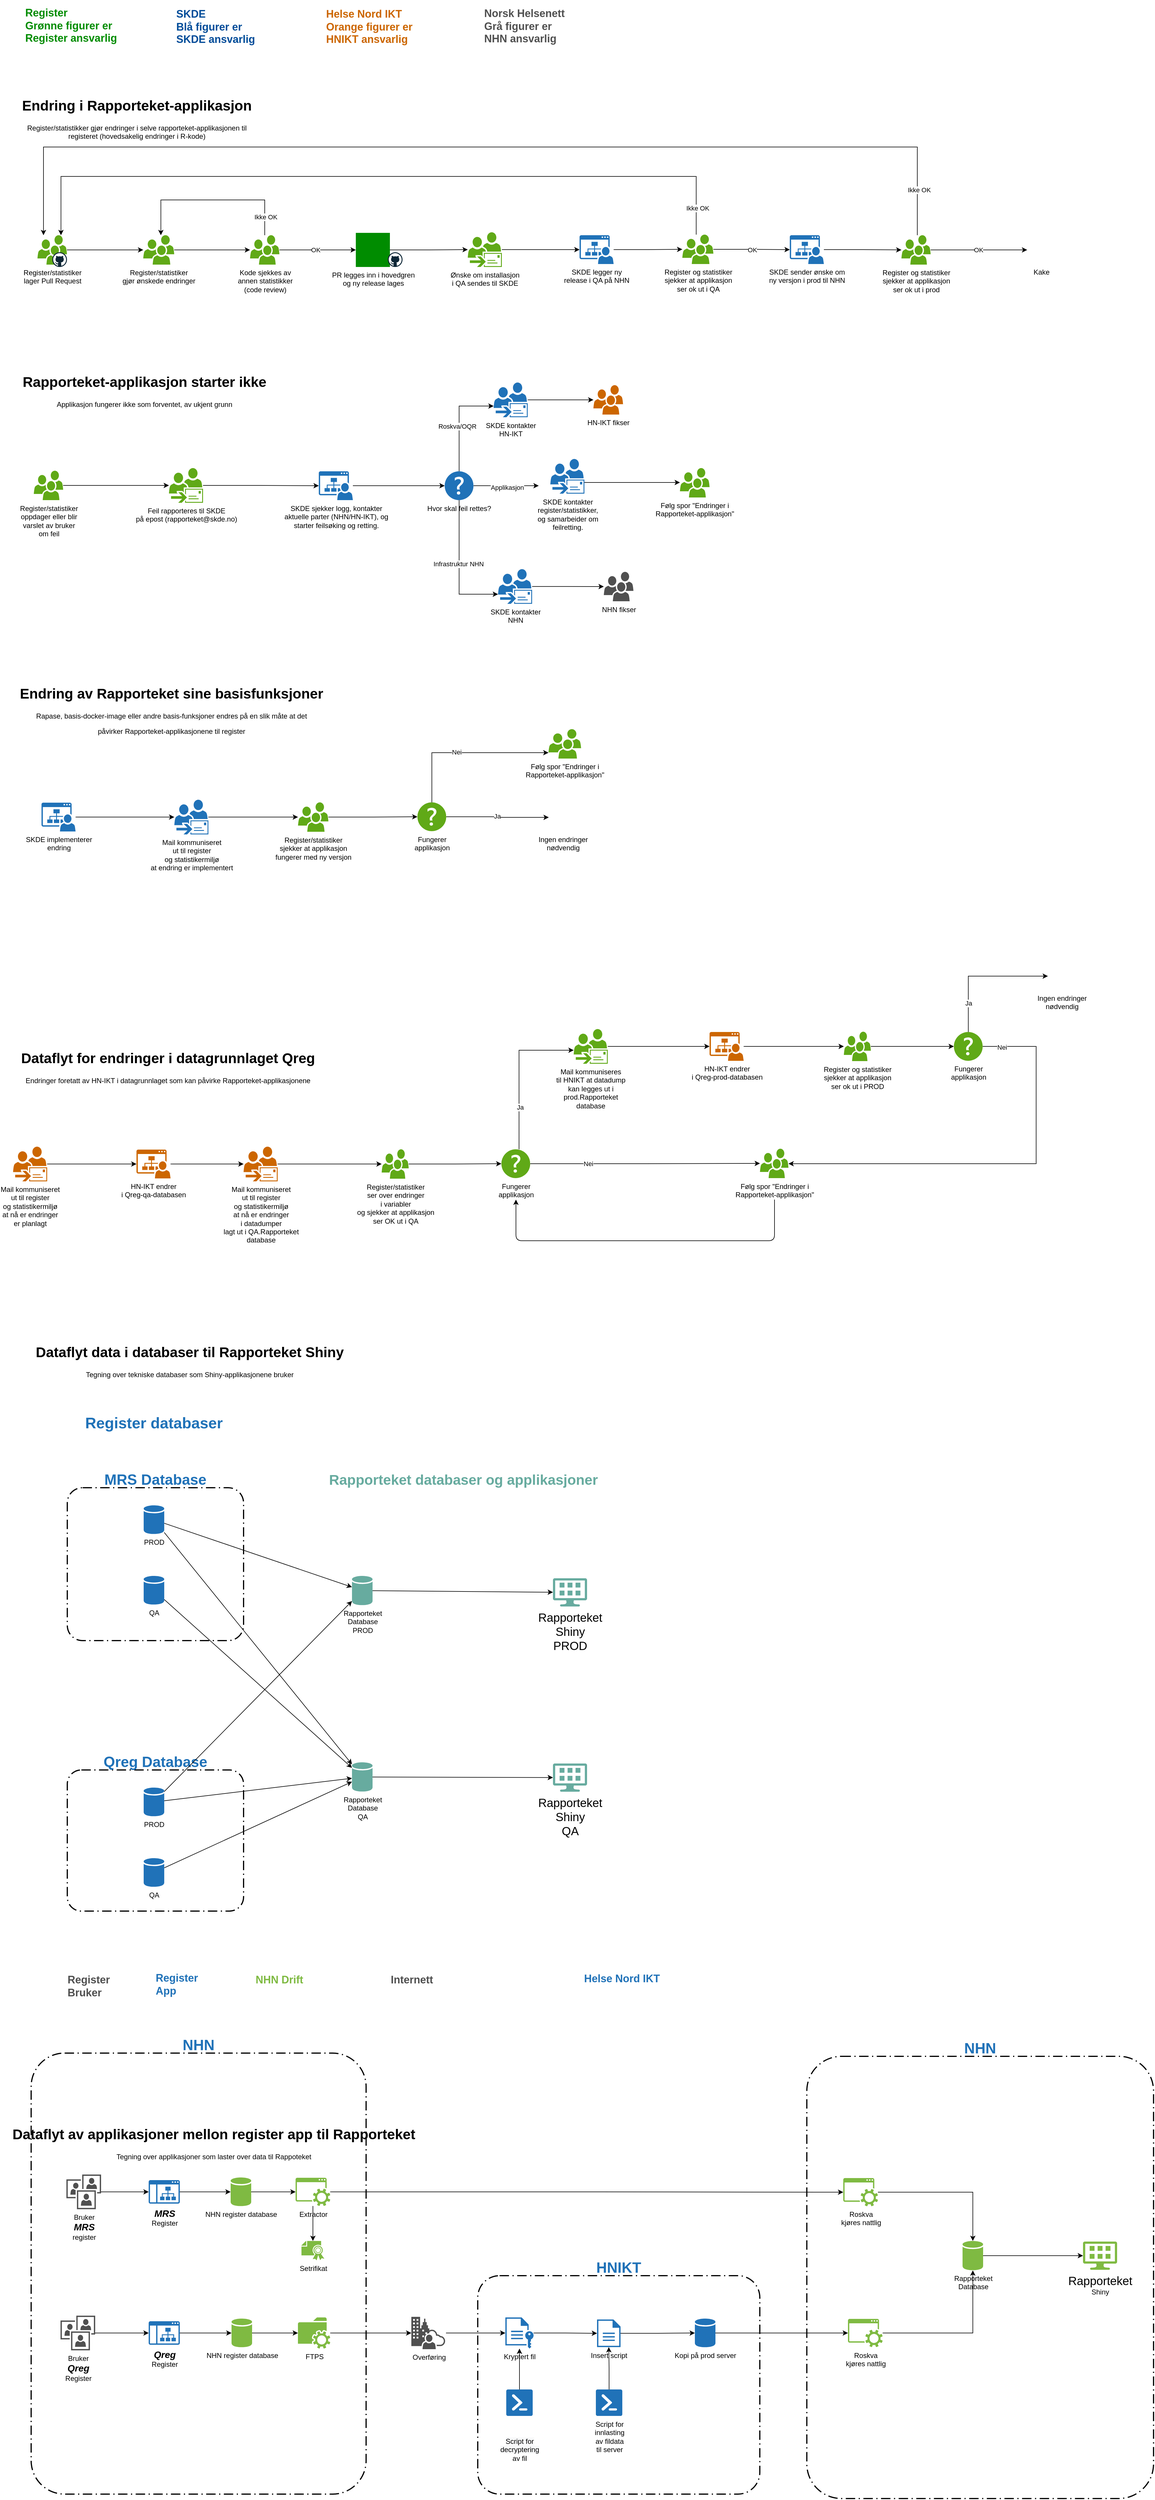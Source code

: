 <mxfile>
    <diagram id="NtRQC4Yf2EBrrEhXGuK9" name="AlleVar">
        <mxGraphModel dx="4172" dy="4120" grid="1" gridSize="10" guides="1" tooltips="1" connect="1" arrows="1" fold="1" page="1" pageScale="1" pageWidth="1169" pageHeight="827" math="0" shadow="0">
            <root>
                <mxCell id="0"/>
                <mxCell id="1" parent="0"/>
                <mxCell id="FdEGy9-HCE7xzLKLmm-V-1" value="NHN" style="rounded=1;arcSize=10;dashed=1;strokeColor=#000000;fillColor=none;gradientColor=none;dashPattern=8 3 1 3;strokeWidth=2;verticalAlign=bottom;labelPosition=center;verticalLabelPosition=top;align=center;fontStyle=1;fontSize=25;fontColor=#2072B8;" parent="1" vertex="1">
                    <mxGeometry x="1400" y="207" width="590" height="752" as="geometry"/>
                </mxCell>
                <mxCell id="3FZUS84Uxspk6rO_MviW-44" value="Register&lt;br&gt;Grønne figurer er Register ansvarlig" style="text;html=1;strokeColor=none;fillColor=none;align=left;verticalAlign=top;whiteSpace=wrap;rounded=0;fontStyle=1;fontColor=#008C00;fontSize=18;" parent="1" vertex="1">
                    <mxGeometry x="67.63" y="-3285" width="166.75" height="81.5" as="geometry"/>
                </mxCell>
                <mxCell id="3FZUS84Uxspk6rO_MviW-45" value="SKDE&lt;br&gt;Blå figurer er&lt;div&gt;SKDE ansvarlig&lt;/div&gt;" style="text;html=1;strokeColor=none;fillColor=none;align=left;verticalAlign=middle;whiteSpace=wrap;rounded=0;fontStyle=1;fontColor=#004C99;fontSize=18;" parent="1" vertex="1">
                    <mxGeometry x="325" y="-3284.25" width="170" height="80" as="geometry"/>
                </mxCell>
                <mxCell id="3FZUS84Uxspk6rO_MviW-83" value="&lt;font&gt;Norsk Helsenett&lt;/font&gt;&lt;div&gt;&lt;font&gt;Grå figurer er&lt;br&gt;NHN ansvarlig&lt;/font&gt;&lt;/div&gt;" style="text;html=1;strokeColor=none;fillColor=none;align=left;verticalAlign=top;whiteSpace=wrap;rounded=0;fontStyle=1;fontColor=#505050;fontSize=18;" parent="1" vertex="1">
                    <mxGeometry x="849.25" y="-3284.25" width="156" height="80" as="geometry"/>
                </mxCell>
                <mxCell id="3FZUS84Uxspk6rO_MviW-182" value="Qreg Database" style="rounded=1;arcSize=10;dashed=1;strokeColor=#000000;fillColor=none;gradientColor=none;dashPattern=8 3 1 3;strokeWidth=2;verticalAlign=bottom;labelPosition=center;verticalLabelPosition=top;align=center;fontStyle=1;fontSize=25;fontColor=#2072B8;" parent="1" vertex="1">
                    <mxGeometry x="141.5" y="-280" width="300" height="240" as="geometry"/>
                </mxCell>
                <mxCell id="3FZUS84Uxspk6rO_MviW-199" value="&lt;span style=&quot;font-size: 20px&quot;&gt;Rapporteket&lt;br&gt;Shiny&lt;br&gt;PROD&lt;br&gt;&lt;/span&gt;" style="pointerEvents=1;shadow=0;dashed=0;html=1;strokeColor=none;labelPosition=center;verticalLabelPosition=bottom;verticalAlign=top;outlineConnect=0;align=center;shape=mxgraph.office.devices.management_console;fillColor=#67AB9F;" parent="1" vertex="1">
                    <mxGeometry x="968" y="-606" width="58" height="48" as="geometry"/>
                </mxCell>
                <mxCell id="3FZUS84Uxspk6rO_MviW-225" style="edgeStyle=none;rounded=0;orthogonalLoop=1;jettySize=auto;html=1;" parent="1" source="3FZUS84Uxspk6rO_MviW-203" target="3FZUS84Uxspk6rO_MviW-199" edge="1">
                    <mxGeometry relative="1" as="geometry"/>
                </mxCell>
                <mxCell id="3FZUS84Uxspk6rO_MviW-203" value="Rapporteket&lt;br&gt;Database&lt;br&gt;PROD" style="shadow=0;dashed=0;html=1;strokeColor=none;labelPosition=center;verticalLabelPosition=bottom;verticalAlign=top;outlineConnect=0;align=center;shape=mxgraph.office.databases.database;fillColor=#67AB9F;" parent="1" vertex="1">
                    <mxGeometry x="626" y="-610" width="35" height="50" as="geometry"/>
                </mxCell>
                <mxCell id="3FZUS84Uxspk6rO_MviW-215" style="edgeStyle=none;rounded=0;orthogonalLoop=1;jettySize=auto;html=1;" parent="1" source="3FZUS84Uxspk6rO_MviW-204" target="3FZUS84Uxspk6rO_MviW-206" edge="1">
                    <mxGeometry relative="1" as="geometry"/>
                </mxCell>
                <mxCell id="3FZUS84Uxspk6rO_MviW-204" value="QA" style="shadow=0;dashed=0;html=1;strokeColor=none;labelPosition=center;verticalLabelPosition=bottom;verticalAlign=top;outlineConnect=0;align=center;shape=mxgraph.office.databases.database;fillColor=#2072B8;" parent="1" vertex="1">
                    <mxGeometry x="271.5" y="-130" width="35" height="49" as="geometry"/>
                </mxCell>
                <mxCell id="3FZUS84Uxspk6rO_MviW-212" style="rounded=0;orthogonalLoop=1;jettySize=auto;html=1;" parent="1" source="3FZUS84Uxspk6rO_MviW-205" target="3FZUS84Uxspk6rO_MviW-203" edge="1">
                    <mxGeometry relative="1" as="geometry"/>
                </mxCell>
                <mxCell id="3FZUS84Uxspk6rO_MviW-213" style="edgeStyle=none;rounded=0;orthogonalLoop=1;jettySize=auto;html=1;" parent="1" source="3FZUS84Uxspk6rO_MviW-205" target="3FZUS84Uxspk6rO_MviW-206" edge="1">
                    <mxGeometry relative="1" as="geometry"/>
                </mxCell>
                <mxCell id="3FZUS84Uxspk6rO_MviW-205" value="PROD" style="shadow=0;dashed=0;html=1;strokeColor=none;labelPosition=center;verticalLabelPosition=bottom;verticalAlign=top;outlineConnect=0;align=center;shape=mxgraph.office.databases.database;fillColor=#2072B8;" parent="1" vertex="1">
                    <mxGeometry x="271.5" y="-250" width="35" height="49" as="geometry"/>
                </mxCell>
                <mxCell id="3FZUS84Uxspk6rO_MviW-223" style="edgeStyle=none;rounded=0;orthogonalLoop=1;jettySize=auto;html=1;" parent="1" source="3FZUS84Uxspk6rO_MviW-206" target="3FZUS84Uxspk6rO_MviW-207" edge="1">
                    <mxGeometry relative="1" as="geometry"/>
                </mxCell>
                <mxCell id="3FZUS84Uxspk6rO_MviW-206" value="Rapporteket&lt;br&gt;Database&lt;br&gt;QA" style="shadow=0;dashed=0;html=1;strokeColor=none;labelPosition=center;verticalLabelPosition=bottom;verticalAlign=top;outlineConnect=0;align=center;shape=mxgraph.office.databases.database;fillColor=#67AB9F;" parent="1" vertex="1">
                    <mxGeometry x="626" y="-293" width="35" height="50" as="geometry"/>
                </mxCell>
                <mxCell id="3FZUS84Uxspk6rO_MviW-207" value="&lt;span style=&quot;font-size: 20px&quot;&gt;Rapporteket&lt;br&gt;Shiny&lt;br&gt;QA&lt;br&gt;&lt;/span&gt;" style="pointerEvents=1;shadow=0;dashed=0;html=1;strokeColor=none;labelPosition=center;verticalLabelPosition=bottom;verticalAlign=top;outlineConnect=0;align=center;shape=mxgraph.office.devices.management_console;fillColor=#67AB9F;" parent="1" vertex="1">
                    <mxGeometry x="968" y="-291" width="58" height="48" as="geometry"/>
                </mxCell>
                <mxCell id="3FZUS84Uxspk6rO_MviW-208" value="MRS Database" style="rounded=1;arcSize=10;dashed=1;strokeColor=#000000;fillColor=none;gradientColor=none;dashPattern=8 3 1 3;strokeWidth=2;verticalAlign=bottom;labelPosition=center;verticalLabelPosition=top;align=center;fontStyle=1;fontSize=25;fontColor=#2072B8;" parent="1" vertex="1">
                    <mxGeometry x="141.5" y="-760" width="300" height="260" as="geometry"/>
                </mxCell>
                <mxCell id="3FZUS84Uxspk6rO_MviW-221" style="edgeStyle=none;rounded=0;orthogonalLoop=1;jettySize=auto;html=1;" parent="1" source="3FZUS84Uxspk6rO_MviW-210" target="3FZUS84Uxspk6rO_MviW-206" edge="1">
                    <mxGeometry relative="1" as="geometry"/>
                </mxCell>
                <mxCell id="3FZUS84Uxspk6rO_MviW-210" value="QA" style="shadow=0;dashed=0;html=1;strokeColor=none;labelPosition=center;verticalLabelPosition=bottom;verticalAlign=top;outlineConnect=0;align=center;shape=mxgraph.office.databases.database;fillColor=#2072B8;" parent="1" vertex="1">
                    <mxGeometry x="271.5" y="-610" width="35" height="49" as="geometry"/>
                </mxCell>
                <mxCell id="3FZUS84Uxspk6rO_MviW-218" style="edgeStyle=none;rounded=0;orthogonalLoop=1;jettySize=auto;html=1;" parent="1" source="3FZUS84Uxspk6rO_MviW-211" target="3FZUS84Uxspk6rO_MviW-203" edge="1">
                    <mxGeometry relative="1" as="geometry"/>
                </mxCell>
                <mxCell id="3FZUS84Uxspk6rO_MviW-220" style="edgeStyle=none;rounded=0;orthogonalLoop=1;jettySize=auto;html=1;" parent="1" source="3FZUS84Uxspk6rO_MviW-211" target="3FZUS84Uxspk6rO_MviW-206" edge="1">
                    <mxGeometry relative="1" as="geometry"/>
                </mxCell>
                <mxCell id="3FZUS84Uxspk6rO_MviW-211" value="PROD" style="shadow=0;dashed=0;html=1;strokeColor=none;labelPosition=center;verticalLabelPosition=bottom;verticalAlign=top;outlineConnect=0;align=center;shape=mxgraph.office.databases.database;fillColor=#2072B8;" parent="1" vertex="1">
                    <mxGeometry x="271.5" y="-730" width="35" height="49" as="geometry"/>
                </mxCell>
                <mxCell id="3FZUS84Uxspk6rO_MviW-228" value="&lt;h1&gt;Dataflyt data i databaser til Rapporteket Shiny&lt;/h1&gt;&lt;div&gt;Tegning over tekniske databaser som Shiny-applikasjonene bruker&lt;/div&gt;" style="text;html=1;strokeColor=none;fillColor=none;spacing=5;spacingTop=-20;whiteSpace=wrap;overflow=hidden;rounded=0;align=center;" parent="1" vertex="1">
                    <mxGeometry x="80" y="-1010" width="540" height="100" as="geometry"/>
                </mxCell>
                <mxCell id="3FZUS84Uxspk6rO_MviW-229" value="NHN" style="rounded=1;arcSize=10;dashed=1;strokeColor=#000000;fillColor=none;gradientColor=none;dashPattern=8 3 1 3;strokeWidth=2;verticalAlign=bottom;labelPosition=center;verticalLabelPosition=top;align=center;fontStyle=1;fontSize=25;fontColor=#2072B8;" parent="1" vertex="1">
                    <mxGeometry x="80.0" y="201.5" width="570" height="750" as="geometry"/>
                </mxCell>
                <mxCell id="3FZUS84Uxspk6rO_MviW-230" value="HNIKT" style="rounded=1;arcSize=10;dashed=1;strokeColor=#000000;fillColor=none;gradientColor=none;dashPattern=8 3 1 3;strokeWidth=2;verticalAlign=bottom;labelPosition=center;verticalLabelPosition=top;align=center;fontStyle=1;fontSize=25;fontColor=#2072B8;" parent="1" vertex="1">
                    <mxGeometry x="840.0" y="580" width="480" height="371.5" as="geometry"/>
                </mxCell>
                <mxCell id="3FZUS84Uxspk6rO_MviW-231" value="&lt;h1&gt;Dataflyt av applikasjoner mellon register app til Rapporteket&lt;/h1&gt;&lt;div&gt;Tegning over applikasjoner som laster over data til Rappoteket&lt;/div&gt;" style="text;html=1;strokeColor=none;fillColor=none;spacing=5;spacingTop=-20;whiteSpace=wrap;overflow=hidden;rounded=0;align=center;" parent="1" vertex="1">
                    <mxGeometry x="35.88" y="320" width="710" height="130" as="geometry"/>
                </mxCell>
                <mxCell id="3FZUS84Uxspk6rO_MviW-232" value="&amp;nbsp;NHN Drift" style="text;html=1;strokeColor=none;fillColor=none;align=left;verticalAlign=top;whiteSpace=wrap;rounded=0;fontStyle=1;fontColor=#7FBA42;fontSize=18;" parent="1" vertex="1">
                    <mxGeometry x="454.5" y="60" width="94" height="30" as="geometry"/>
                </mxCell>
                <mxCell id="3FZUS84Uxspk6rO_MviW-233" value="Helse Nord IKT" style="text;html=1;strokeColor=none;fillColor=none;align=left;verticalAlign=middle;whiteSpace=wrap;rounded=0;fontStyle=1;fontColor=#2072B8;fontSize=18;" parent="1" vertex="1">
                    <mxGeometry x="1019.0" y="40" width="290" height="70" as="geometry"/>
                </mxCell>
                <mxCell id="3FZUS84Uxspk6rO_MviW-234" value="" style="edgeStyle=orthogonalEdgeStyle;rounded=0;orthogonalLoop=1;jettySize=auto;html=1;" parent="1" source="3FZUS84Uxspk6rO_MviW-235" target="3FZUS84Uxspk6rO_MviW-277" edge="1">
                    <mxGeometry relative="1" as="geometry"/>
                </mxCell>
                <mxCell id="3FZUS84Uxspk6rO_MviW-235" value="NHN register database" style="shadow=0;dashed=0;html=1;strokeColor=none;labelPosition=center;verticalLabelPosition=bottom;verticalAlign=top;outlineConnect=0;align=center;shape=mxgraph.office.databases.database;fillColor=#7FBA42;" parent="1" vertex="1">
                    <mxGeometry x="421.0" y="653" width="35" height="49" as="geometry"/>
                </mxCell>
                <mxCell id="3FZUS84Uxspk6rO_MviW-236" value="" style="edgeStyle=orthogonalEdgeStyle;rounded=0;orthogonalLoop=1;jettySize=auto;html=1;" parent="1" source="3FZUS84Uxspk6rO_MviW-237" target="3FZUS84Uxspk6rO_MviW-241" edge="1">
                    <mxGeometry relative="1" as="geometry"/>
                </mxCell>
                <mxCell id="3FZUS84Uxspk6rO_MviW-237" value="Kopi på prod server" style="shadow=0;dashed=0;html=1;strokeColor=none;labelPosition=center;verticalLabelPosition=bottom;verticalAlign=top;outlineConnect=0;align=center;shape=mxgraph.office.databases.database;fillColor=#2072B8;" parent="1" vertex="1">
                    <mxGeometry x="1209.5" y="653" width="35" height="49" as="geometry"/>
                </mxCell>
                <mxCell id="3FZUS84Uxspk6rO_MviW-238" value="" style="edgeStyle=orthogonalEdgeStyle;rounded=0;orthogonalLoop=1;jettySize=auto;html=1;" parent="1" source="3FZUS84Uxspk6rO_MviW-239" target="3FZUS84Uxspk6rO_MviW-245" edge="1">
                    <mxGeometry relative="1" as="geometry"/>
                </mxCell>
                <mxCell id="3FZUS84Uxspk6rO_MviW-239" value="Overføring" style="pointerEvents=1;shadow=0;dashed=0;html=1;strokeColor=none;fillColor=#505050;labelPosition=center;verticalLabelPosition=bottom;verticalAlign=top;outlineConnect=0;align=center;shape=mxgraph.office.security.split_domain_user;" parent="1" vertex="1">
                    <mxGeometry x="727.0" y="650" width="59" height="55" as="geometry"/>
                </mxCell>
                <mxCell id="3FZUS84Uxspk6rO_MviW-240" style="edgeStyle=orthogonalEdgeStyle;rounded=0;orthogonalLoop=1;jettySize=auto;html=1;" parent="1" source="3FZUS84Uxspk6rO_MviW-241" target="3FZUS84Uxspk6rO_MviW-267" edge="1">
                    <mxGeometry relative="1" as="geometry"/>
                </mxCell>
                <mxCell id="3FZUS84Uxspk6rO_MviW-241" value="Roskva &lt;br&gt;kjøres nattlig" style="pointerEvents=1;shadow=0;dashed=0;html=1;strokeColor=none;labelPosition=center;verticalLabelPosition=bottom;verticalAlign=top;outlineConnect=0;align=center;shape=mxgraph.office.concepts.service_application;fillColor=#7FBA42;" parent="1" vertex="1">
                    <mxGeometry x="1470" y="653.5" width="59" height="48" as="geometry"/>
                </mxCell>
                <mxCell id="3FZUS84Uxspk6rO_MviW-244" value="" style="edgeStyle=orthogonalEdgeStyle;rounded=0;orthogonalLoop=1;jettySize=auto;html=1;" parent="1" source="3FZUS84Uxspk6rO_MviW-245" target="3FZUS84Uxspk6rO_MviW-247" edge="1">
                    <mxGeometry relative="1" as="geometry"/>
                </mxCell>
                <mxCell id="3FZUS84Uxspk6rO_MviW-245" value="Kryptert fil&lt;br&gt;" style="pointerEvents=1;shadow=0;dashed=0;html=1;strokeColor=none;fillColor=#2072B8;labelPosition=center;verticalLabelPosition=bottom;verticalAlign=top;outlineConnect=0;align=center;shape=mxgraph.office.concepts.file_key;" parent="1" vertex="1">
                    <mxGeometry x="887.0" y="651" width="48" height="53" as="geometry"/>
                </mxCell>
                <mxCell id="3FZUS84Uxspk6rO_MviW-246" value="" style="edgeStyle=orthogonalEdgeStyle;rounded=0;orthogonalLoop=1;jettySize=auto;html=1;" parent="1" source="3FZUS84Uxspk6rO_MviW-247" target="3FZUS84Uxspk6rO_MviW-237" edge="1">
                    <mxGeometry relative="1" as="geometry"/>
                </mxCell>
                <mxCell id="3FZUS84Uxspk6rO_MviW-247" value="Insert script" style="pointerEvents=1;shadow=0;dashed=0;html=1;strokeColor=none;fillColor=#2072B8;labelPosition=center;verticalLabelPosition=bottom;verticalAlign=top;outlineConnect=0;align=center;shape=mxgraph.office.concepts.document;" parent="1" vertex="1">
                    <mxGeometry x="1043" y="654.5" width="40" height="47" as="geometry"/>
                </mxCell>
                <mxCell id="3FZUS84Uxspk6rO_MviW-248" value="" style="edgeStyle=orthogonalEdgeStyle;rounded=0;orthogonalLoop=1;jettySize=auto;html=1;" parent="1" source="3FZUS84Uxspk6rO_MviW-249" target="3FZUS84Uxspk6rO_MviW-247" edge="1">
                    <mxGeometry relative="1" as="geometry"/>
                </mxCell>
                <mxCell id="3FZUS84Uxspk6rO_MviW-249" value="Script for&lt;br&gt;innlasting&lt;br&gt;av fildata&lt;br&gt;til server" style="pointerEvents=1;shadow=0;dashed=0;html=1;strokeColor=none;fillColor=#2072B8;labelPosition=center;verticalLabelPosition=bottom;verticalAlign=top;outlineConnect=0;align=center;shape=mxgraph.office.concepts.powershell;" parent="1" vertex="1">
                    <mxGeometry x="1041" y="773.5" width="45" height="45" as="geometry"/>
                </mxCell>
                <mxCell id="3FZUS84Uxspk6rO_MviW-250" value="" style="edgeStyle=orthogonalEdgeStyle;rounded=0;orthogonalLoop=1;jettySize=auto;html=1;" parent="1" source="3FZUS84Uxspk6rO_MviW-251" target="3FZUS84Uxspk6rO_MviW-245" edge="1">
                    <mxGeometry relative="1" as="geometry"/>
                </mxCell>
                <mxCell id="3FZUS84Uxspk6rO_MviW-251" value="&lt;br&gt;&lt;br&gt;&lt;span style=&quot;color: rgb(0 , 0 , 0) ; font-family: &amp;#34;helvetica&amp;#34; ; font-size: 12px ; font-style: normal ; font-weight: 400 ; letter-spacing: normal ; text-align: center ; text-indent: 0px ; text-transform: none ; word-spacing: 0px ; background-color: rgb(248 , 249 , 250) ; display: inline ; float: none&quot;&gt;Script for&lt;br&gt;decryptering&lt;/span&gt;&lt;br&gt;av fil" style="pointerEvents=1;shadow=0;dashed=0;html=1;strokeColor=none;fillColor=#2072B8;labelPosition=center;verticalLabelPosition=bottom;verticalAlign=top;outlineConnect=0;align=center;shape=mxgraph.office.concepts.powershell;" parent="1" vertex="1">
                    <mxGeometry x="888.5" y="773.5" width="45" height="45" as="geometry"/>
                </mxCell>
                <mxCell id="3FZUS84Uxspk6rO_MviW-252" value="&lt;font color=&quot;#505050&quot;&gt;Internett&lt;/font&gt;" style="text;html=1;strokeColor=none;fillColor=none;align=left;verticalAlign=top;whiteSpace=wrap;rounded=0;fontStyle=1;fontColor=#008C00;fontSize=18;" parent="1" vertex="1">
                    <mxGeometry x="690.0" y="60" width="156" height="30" as="geometry"/>
                </mxCell>
                <mxCell id="3FZUS84Uxspk6rO_MviW-253" style="edgeStyle=orthogonalEdgeStyle;rounded=0;orthogonalLoop=1;jettySize=auto;html=1;" parent="1" source="FdEGy9-HCE7xzLKLmm-V-4" target="3FZUS84Uxspk6rO_MviW-267" edge="1">
                    <mxGeometry relative="1" as="geometry"/>
                </mxCell>
                <mxCell id="3FZUS84Uxspk6rO_MviW-255" value="&lt;span style=&quot;font-size: 20px&quot;&gt;Rapporteket&lt;br&gt;&lt;/span&gt;Shiny" style="pointerEvents=1;shadow=0;dashed=0;html=1;strokeColor=none;labelPosition=center;verticalLabelPosition=bottom;verticalAlign=top;outlineConnect=0;align=center;shape=mxgraph.office.devices.management_console;fillColor=#7FBA42;" parent="1" vertex="1">
                    <mxGeometry x="1870" y="522" width="58" height="48" as="geometry"/>
                </mxCell>
                <mxCell id="3FZUS84Uxspk6rO_MviW-256" value="" style="edgeStyle=orthogonalEdgeStyle;rounded=0;orthogonalLoop=1;jettySize=auto;html=1;" parent="1" source="3FZUS84Uxspk6rO_MviW-257" target="3FZUS84Uxspk6rO_MviW-263" edge="1">
                    <mxGeometry relative="1" as="geometry"/>
                </mxCell>
                <mxCell id="3FZUS84Uxspk6rO_MviW-257" value="NHN register database" style="shadow=0;dashed=0;html=1;strokeColor=none;labelPosition=center;verticalLabelPosition=bottom;verticalAlign=top;outlineConnect=0;align=center;shape=mxgraph.office.databases.database;fillColor=#7FBA42;" parent="1" vertex="1">
                    <mxGeometry x="419.5" y="413" width="35" height="49" as="geometry"/>
                </mxCell>
                <mxCell id="3FZUS84Uxspk6rO_MviW-260" value="Setrifikat" style="sketch=0;pointerEvents=1;shadow=0;dashed=0;html=1;strokeColor=none;fillColor=#7FBA42;labelPosition=center;verticalLabelPosition=bottom;verticalAlign=top;outlineConnect=0;align=center;shape=mxgraph.office.security.certificate;" parent="1" vertex="1">
                    <mxGeometry x="540.0" y="521" width="39" height="33" as="geometry"/>
                </mxCell>
                <mxCell id="3FZUS84Uxspk6rO_MviW-261" value="" style="edgeStyle=orthogonalEdgeStyle;rounded=0;orthogonalLoop=1;jettySize=auto;html=1;" parent="1" source="3FZUS84Uxspk6rO_MviW-263" target="FdEGy9-HCE7xzLKLmm-V-4" edge="1">
                    <mxGeometry relative="1" as="geometry">
                        <mxPoint x="727.0" y="437.5" as="targetPoint"/>
                    </mxGeometry>
                </mxCell>
                <mxCell id="3FZUS84Uxspk6rO_MviW-262" value="" style="edgeStyle=orthogonalEdgeStyle;rounded=0;orthogonalLoop=1;jettySize=auto;html=1;" parent="1" source="3FZUS84Uxspk6rO_MviW-263" target="3FZUS84Uxspk6rO_MviW-260" edge="1">
                    <mxGeometry relative="1" as="geometry"/>
                </mxCell>
                <mxCell id="3FZUS84Uxspk6rO_MviW-263" value="Extractor" style="pointerEvents=1;shadow=0;dashed=0;html=1;strokeColor=none;labelPosition=center;verticalLabelPosition=bottom;verticalAlign=top;outlineConnect=0;align=center;shape=mxgraph.office.concepts.service_application;fillColor=#7FBA42;" parent="1" vertex="1">
                    <mxGeometry x="530.0" y="413.5" width="59" height="48" as="geometry"/>
                </mxCell>
                <mxCell id="3FZUS84Uxspk6rO_MviW-266" value="" style="edgeStyle=orthogonalEdgeStyle;rounded=0;orthogonalLoop=1;jettySize=auto;html=1;" parent="1" source="3FZUS84Uxspk6rO_MviW-267" target="3FZUS84Uxspk6rO_MviW-255" edge="1">
                    <mxGeometry relative="1" as="geometry"/>
                </mxCell>
                <mxCell id="3FZUS84Uxspk6rO_MviW-267" value="Rapporteket&lt;br&gt;Database" style="shadow=0;dashed=0;html=1;strokeColor=none;labelPosition=center;verticalLabelPosition=bottom;verticalAlign=top;outlineConnect=0;align=center;shape=mxgraph.office.databases.database;fillColor=#7FBA42;" parent="1" vertex="1">
                    <mxGeometry x="1665" y="521" width="35" height="50" as="geometry"/>
                </mxCell>
                <mxCell id="3FZUS84Uxspk6rO_MviW-268" value="" style="edgeStyle=orthogonalEdgeStyle;rounded=0;orthogonalLoop=1;jettySize=auto;html=1;" parent="1" source="3FZUS84Uxspk6rO_MviW-269" target="3FZUS84Uxspk6rO_MviW-273" edge="1">
                    <mxGeometry relative="1" as="geometry"/>
                </mxCell>
                <mxCell id="3FZUS84Uxspk6rO_MviW-269" value="Bruker &lt;br&gt;&lt;b&gt;&lt;i&gt;&lt;font style=&quot;font-size: 16px&quot;&gt;MRS &lt;/font&gt;&lt;/i&gt;&lt;/b&gt;&lt;br&gt;register" style="sketch=0;pointerEvents=1;shadow=0;dashed=0;html=1;strokeColor=none;fillColor=#505050;labelPosition=center;verticalLabelPosition=bottom;verticalAlign=top;outlineConnect=0;align=center;shape=mxgraph.office.users.user_accounts;" parent="1" vertex="1">
                    <mxGeometry x="140.0" y="408" width="59" height="59" as="geometry"/>
                </mxCell>
                <mxCell id="3FZUS84Uxspk6rO_MviW-270" value="" style="edgeStyle=orthogonalEdgeStyle;rounded=0;orthogonalLoop=1;jettySize=auto;html=1;" parent="1" source="3FZUS84Uxspk6rO_MviW-271" target="3FZUS84Uxspk6rO_MviW-235" edge="1">
                    <mxGeometry relative="1" as="geometry"/>
                </mxCell>
                <mxCell id="3FZUS84Uxspk6rO_MviW-271" value="&lt;font style=&quot;font-size: 16px&quot;&gt;&lt;b&gt;&lt;i&gt;Qreg&lt;/i&gt;&lt;/b&gt;&lt;/font&gt;&lt;br&gt;Register" style="sketch=0;pointerEvents=1;shadow=0;dashed=0;html=1;strokeColor=none;labelPosition=center;verticalLabelPosition=bottom;verticalAlign=top;outlineConnect=0;align=center;shape=mxgraph.office.sites.subsite;fillColor=#2072B8;" parent="1" vertex="1">
                    <mxGeometry x="280.0" y="657.5" width="53" height="40" as="geometry"/>
                </mxCell>
                <mxCell id="3FZUS84Uxspk6rO_MviW-272" value="" style="edgeStyle=orthogonalEdgeStyle;rounded=0;orthogonalLoop=1;jettySize=auto;html=1;" parent="1" source="3FZUS84Uxspk6rO_MviW-273" target="3FZUS84Uxspk6rO_MviW-257" edge="1">
                    <mxGeometry relative="1" as="geometry"/>
                </mxCell>
                <mxCell id="3FZUS84Uxspk6rO_MviW-273" value="&lt;font style=&quot;font-size: 16px&quot;&gt;&lt;b&gt;&lt;i&gt;MRS&lt;/i&gt;&lt;/b&gt;&lt;/font&gt;&lt;br&gt;Register" style="sketch=0;pointerEvents=1;shadow=0;dashed=0;html=1;strokeColor=none;labelPosition=center;verticalLabelPosition=bottom;verticalAlign=top;outlineConnect=0;align=center;shape=mxgraph.office.sites.subsite;fillColor=#2072B8;" parent="1" vertex="1">
                    <mxGeometry x="280.0" y="417.5" width="53" height="40" as="geometry"/>
                </mxCell>
                <mxCell id="3FZUS84Uxspk6rO_MviW-274" value="" style="edgeStyle=orthogonalEdgeStyle;rounded=0;orthogonalLoop=1;jettySize=auto;html=1;" parent="1" source="3FZUS84Uxspk6rO_MviW-275" target="3FZUS84Uxspk6rO_MviW-271" edge="1">
                    <mxGeometry relative="1" as="geometry"/>
                </mxCell>
                <mxCell id="3FZUS84Uxspk6rO_MviW-275" value="Bruker&lt;br&gt;&lt;b&gt;&lt;i&gt;&lt;font style=&quot;font-size: 16px&quot;&gt;Qreg&lt;/font&gt;&lt;/i&gt;&lt;/b&gt;&lt;br&gt;Register" style="sketch=0;pointerEvents=1;shadow=0;dashed=0;html=1;strokeColor=none;fillColor=#505050;labelPosition=center;verticalLabelPosition=bottom;verticalAlign=top;outlineConnect=0;align=center;shape=mxgraph.office.users.user_accounts;" parent="1" vertex="1">
                    <mxGeometry x="130.0" y="648" width="59" height="59" as="geometry"/>
                </mxCell>
                <mxCell id="3FZUS84Uxspk6rO_MviW-276" style="edgeStyle=orthogonalEdgeStyle;rounded=0;orthogonalLoop=1;jettySize=auto;html=1;" parent="1" source="3FZUS84Uxspk6rO_MviW-277" target="3FZUS84Uxspk6rO_MviW-239" edge="1">
                    <mxGeometry relative="1" as="geometry"/>
                </mxCell>
                <mxCell id="3FZUS84Uxspk6rO_MviW-277" value="FTPS" style="sketch=0;pointerEvents=1;shadow=0;dashed=0;html=1;strokeColor=none;fillColor=#7FBA42;labelPosition=center;verticalLabelPosition=bottom;verticalAlign=top;outlineConnect=0;align=center;shape=mxgraph.office.services.network_file_share_service;" parent="1" vertex="1">
                    <mxGeometry x="534.0" y="651" width="55" height="53" as="geometry"/>
                </mxCell>
                <mxCell id="3FZUS84Uxspk6rO_MviW-279" value="Register databaser" style="text;html=1;strokeColor=none;fillColor=none;align=left;verticalAlign=middle;whiteSpace=wrap;rounded=0;fontStyle=1;fontColor=#2072B8;fontSize=26;" parent="1" vertex="1">
                    <mxGeometry x="170" y="-900" width="298.5" height="60" as="geometry"/>
                </mxCell>
                <mxCell id="3FZUS84Uxspk6rO_MviW-280" value="Rapporteket databaser og applikasjoner" style="text;html=1;strokeColor=none;fillColor=none;align=left;verticalAlign=top;whiteSpace=wrap;rounded=0;fontStyle=1;fontColor=#67AB9F;fontSize=24;" parent="1" vertex="1">
                    <mxGeometry x="585.25" y="-794" width="537.5" height="90" as="geometry"/>
                </mxCell>
                <mxCell id="3FZUS84Uxspk6rO_MviW-282" value="Register&lt;br&gt;App" style="text;html=1;strokeColor=none;fillColor=none;align=left;verticalAlign=middle;whiteSpace=wrap;rounded=0;fontStyle=1;fontColor=#2072B8;fontSize=18;" parent="1" vertex="1">
                    <mxGeometry x="290.0" y="60" width="87.5" height="50" as="geometry"/>
                </mxCell>
                <mxCell id="3FZUS84Uxspk6rO_MviW-283" value="&lt;font color=&quot;#505050&quot;&gt;Register&lt;br&gt;Bruker&lt;br&gt;&lt;/font&gt;" style="text;html=1;strokeColor=none;fillColor=none;align=left;verticalAlign=top;whiteSpace=wrap;rounded=0;fontStyle=1;fontColor=#008C00;fontSize=18;" parent="1" vertex="1">
                    <mxGeometry x="140.0" y="60" width="84" height="50" as="geometry"/>
                </mxCell>
                <mxCell id="FdEGy9-HCE7xzLKLmm-V-4" value="Roskva &lt;br&gt;kjøres nattlig" style="pointerEvents=1;shadow=0;dashed=0;html=1;strokeColor=none;labelPosition=center;verticalLabelPosition=bottom;verticalAlign=top;outlineConnect=0;align=center;shape=mxgraph.office.concepts.service_application;fillColor=#7FBA42;" parent="1" vertex="1">
                    <mxGeometry x="1462" y="414" width="59" height="48" as="geometry"/>
                </mxCell>
                <mxCell id="Rlp62eV4Cp5Yy7YXBmrY-2" value="HN-IKT endrer&lt;br&gt;i Qreg-qa-databasen" style="pointerEvents=1;shadow=0;dashed=0;html=1;strokeColor=none;fillColor=#CC6600;labelPosition=center;verticalLabelPosition=bottom;verticalAlign=top;outlineConnect=0;align=center;shape=mxgraph.office.sites.my_site;fontColor=#000000;labelBackgroundColor=none;fontSize=12;" parent="1" vertex="1">
                    <mxGeometry x="259.25" y="-1335" width="58" height="49" as="geometry"/>
                </mxCell>
                <mxCell id="Rlp62eV4Cp5Yy7YXBmrY-15" style="edgeStyle=orthogonalEdgeStyle;rounded=0;orthogonalLoop=1;jettySize=auto;html=1;" parent="1" source="Rlp62eV4Cp5Yy7YXBmrY-3" target="Rlp62eV4Cp5Yy7YXBmrY-2" edge="1">
                    <mxGeometry relative="1" as="geometry"/>
                </mxCell>
                <mxCell id="Rlp62eV4Cp5Yy7YXBmrY-3" value="Mail kommuniseret&lt;br&gt;ut til register&lt;br&gt;og statistikermiljø &lt;br&gt;at nå er endringer&lt;br&gt;er planlagt" style="pointerEvents=1;shadow=0;dashed=0;html=1;strokeColor=none;fillColor=#CC6600;labelPosition=center;verticalLabelPosition=bottom;verticalAlign=top;outlineConnect=0;align=center;shape=mxgraph.office.users.dynamic_distribution_group;labelBackgroundColor=none;fontSize=12;fontColor=#000000;" parent="1" vertex="1">
                    <mxGeometry x="49.25" y="-1340" width="58" height="59" as="geometry"/>
                </mxCell>
                <mxCell id="Rlp62eV4Cp5Yy7YXBmrY-17" style="edgeStyle=orthogonalEdgeStyle;rounded=0;orthogonalLoop=1;jettySize=auto;html=1;" parent="1" source="Rlp62eV4Cp5Yy7YXBmrY-2" target="Rlp62eV4Cp5Yy7YXBmrY-9" edge="1">
                    <mxGeometry relative="1" as="geometry">
                        <mxPoint x="555.25" y="-1310.5" as="sourcePoint"/>
                    </mxGeometry>
                </mxCell>
                <mxCell id="Rlp62eV4Cp5Yy7YXBmrY-18" style="edgeStyle=orthogonalEdgeStyle;rounded=0;orthogonalLoop=1;jettySize=auto;html=1;" parent="1" source="Rlp62eV4Cp5Yy7YXBmrY-9" target="Rlp62eV4Cp5Yy7YXBmrY-10" edge="1">
                    <mxGeometry relative="1" as="geometry"/>
                </mxCell>
                <mxCell id="Rlp62eV4Cp5Yy7YXBmrY-9" value="Mail kommuniseret&lt;br&gt;ut til register&lt;br&gt;og statistikermiljø &lt;br&gt;at nå er endringer&lt;br&gt;i datadumper&lt;br&gt;lagt ut i QA.Rapporteket&lt;br&gt;database" style="pointerEvents=1;shadow=0;dashed=0;html=1;strokeColor=none;fillColor=#CC6600;labelPosition=center;verticalLabelPosition=bottom;verticalAlign=top;outlineConnect=0;align=center;shape=mxgraph.office.users.dynamic_distribution_group;labelBackgroundColor=none;fontSize=12;fontColor=#000000;" parent="1" vertex="1">
                    <mxGeometry x="441.5" y="-1340" width="58" height="59" as="geometry"/>
                </mxCell>
                <mxCell id="D78ok7mh7IAtvR6c5HxT-12" style="edgeStyle=orthogonalEdgeStyle;rounded=0;orthogonalLoop=1;jettySize=auto;html=1;" parent="1" source="Rlp62eV4Cp5Yy7YXBmrY-10" target="D78ok7mh7IAtvR6c5HxT-9" edge="1">
                    <mxGeometry relative="1" as="geometry"/>
                </mxCell>
                <mxCell id="Rlp62eV4Cp5Yy7YXBmrY-10" value="Register/statistiker&lt;br&gt;ser over endringer&lt;br&gt;i variabler&lt;br&gt;og sjekker at applikasjon&lt;div&gt;ser OK ut i QA&lt;/div&gt;" style="pointerEvents=1;shadow=0;dashed=0;html=1;strokeColor=none;labelPosition=center;verticalLabelPosition=bottom;verticalAlign=top;outlineConnect=0;align=center;shape=mxgraph.office.users.users;fillColor=#60A917;labelBackgroundColor=none;fontSize=12;fontColor=#000000;" parent="1" vertex="1">
                    <mxGeometry x="676.5" y="-1335.5" width="46" height="50" as="geometry"/>
                </mxCell>
                <mxCell id="Rlp62eV4Cp5Yy7YXBmrY-20" style="edgeStyle=orthogonalEdgeStyle;rounded=0;orthogonalLoop=1;jettySize=auto;html=1;" parent="1" source="Rlp62eV4Cp5Yy7YXBmrY-11" target="2" edge="1">
                    <mxGeometry relative="1" as="geometry">
                        <mxPoint x="1233" y="-1510.5" as="targetPoint"/>
                    </mxGeometry>
                </mxCell>
                <mxCell id="Rlp62eV4Cp5Yy7YXBmrY-11" value="Mail kommuniseres&lt;br&gt;til HNIKT at datadump&lt;br&gt;kan legges ut i&lt;br&gt;prod.Rapporteket&lt;br&gt;database" style="pointerEvents=1;shadow=0;dashed=0;html=1;strokeColor=none;labelPosition=center;verticalLabelPosition=bottom;verticalAlign=top;outlineConnect=0;align=center;shape=mxgraph.office.users.dynamic_distribution_group;labelBackgroundColor=none;fontSize=12;fontColor=#000000;fillColor=#60A917;" parent="1" vertex="1">
                    <mxGeometry x="1003.25" y="-1540" width="58" height="59" as="geometry"/>
                </mxCell>
                <mxCell id="Rlp62eV4Cp5Yy7YXBmrY-22" style="edgeStyle=orthogonalEdgeStyle;rounded=0;orthogonalLoop=1;jettySize=auto;html=1;" parent="1" source="2" target="Rlp62eV4Cp5Yy7YXBmrY-14" edge="1">
                    <mxGeometry relative="1" as="geometry">
                        <mxPoint x="1290" y="-1510.5" as="sourcePoint"/>
                    </mxGeometry>
                </mxCell>
                <mxCell id="D78ok7mh7IAtvR6c5HxT-18" style="edgeStyle=orthogonalEdgeStyle;rounded=0;orthogonalLoop=1;jettySize=auto;html=1;" parent="1" source="Rlp62eV4Cp5Yy7YXBmrY-14" target="D78ok7mh7IAtvR6c5HxT-17" edge="1">
                    <mxGeometry relative="1" as="geometry"/>
                </mxCell>
                <mxCell id="Rlp62eV4Cp5Yy7YXBmrY-14" value="Register og statistiker&lt;br&gt;sjekker at applikasjon&lt;br&gt;ser ok ut i PROD" style="pointerEvents=1;shadow=0;dashed=0;html=1;strokeColor=none;labelPosition=center;verticalLabelPosition=bottom;verticalAlign=top;outlineConnect=0;align=center;shape=mxgraph.office.users.users;fillColor=#60A917;labelBackgroundColor=none;fontSize=12;fontColor=#000000;" parent="1" vertex="1">
                    <mxGeometry x="1463" y="-1535.5" width="46" height="50" as="geometry"/>
                </mxCell>
                <mxCell id="Rlp62eV4Cp5Yy7YXBmrY-23" value="&lt;h1&gt;Dataflyt for endringer i datagrunnlaget Qreg&lt;/h1&gt;&lt;p&gt;Endringer foretatt av HN-IKT i datagrunnlaget som kan påvirke Rapporteket-applikasjonene&lt;/p&gt;&lt;p&gt;&lt;br&gt;&lt;/p&gt;" style="text;html=1;strokeColor=none;fillColor=none;spacing=5;spacingTop=-20;whiteSpace=wrap;overflow=hidden;rounded=0;align=center;" parent="1" vertex="1">
                    <mxGeometry x="30.0" y="-1510" width="566" height="100" as="geometry"/>
                </mxCell>
                <mxCell id="Rlp62eV4Cp5Yy7YXBmrY-24" value="&lt;h1&gt;Rapporteket-applikasjon starter ikke&lt;/h1&gt;&lt;p&gt;Applikasjon fungerer ikke som forventet, av ukjent grunn&lt;/p&gt;&lt;p&gt;&lt;br&gt;&lt;/p&gt;" style="text;html=1;strokeColor=none;fillColor=none;spacing=5;spacingTop=-20;whiteSpace=wrap;overflow=hidden;rounded=0;align=center;" parent="1" vertex="1">
                    <mxGeometry x="50.25" y="-2660" width="446" height="100" as="geometry"/>
                </mxCell>
                <mxCell id="Rlp62eV4Cp5Yy7YXBmrY-29" value="" style="edgeStyle=orthogonalEdgeStyle;rounded=0;orthogonalLoop=1;jettySize=auto;html=1;" parent="1" source="Rlp62eV4Cp5Yy7YXBmrY-25" target="Rlp62eV4Cp5Yy7YXBmrY-30" edge="1">
                    <mxGeometry relative="1" as="geometry">
                        <mxPoint x="294.5" y="-2464.5" as="targetPoint"/>
                    </mxGeometry>
                </mxCell>
                <mxCell id="Rlp62eV4Cp5Yy7YXBmrY-25" value="Register/statistiker&lt;br&gt;oppdager eller blir&lt;div&gt;varslet av bruker&lt;/div&gt;&lt;div&gt;om feil&lt;/div&gt;" style="pointerEvents=1;shadow=0;dashed=0;html=1;strokeColor=none;labelPosition=center;verticalLabelPosition=bottom;verticalAlign=top;outlineConnect=0;align=center;shape=mxgraph.office.users.users;fillColor=#60A917;labelBackgroundColor=none;fontSize=12;fontColor=#000000;" parent="1" vertex="1">
                    <mxGeometry x="84.5" y="-2489.5" width="50" height="50" as="geometry"/>
                </mxCell>
                <mxCell id="Rlp62eV4Cp5Yy7YXBmrY-39" style="edgeStyle=orthogonalEdgeStyle;rounded=0;orthogonalLoop=1;jettySize=auto;html=1;" parent="1" source="Rlp62eV4Cp5Yy7YXBmrY-30" target="Rlp62eV4Cp5Yy7YXBmrY-33" edge="1">
                    <mxGeometry relative="1" as="geometry"/>
                </mxCell>
                <mxCell id="Rlp62eV4Cp5Yy7YXBmrY-30" value="Feil rapporteres til SKDE&lt;div&gt;på epost (rapporteket@skde.no)&lt;/div&gt;" style="pointerEvents=1;shadow=0;dashed=0;html=1;strokeColor=none;labelPosition=center;verticalLabelPosition=bottom;verticalAlign=top;outlineConnect=0;align=center;shape=mxgraph.office.users.dynamic_distribution_group;labelBackgroundColor=none;fontSize=12;fontColor=#000000;fillColor=#60A917;" parent="1" vertex="1">
                    <mxGeometry x="314.5" y="-2494" width="58" height="59" as="geometry"/>
                </mxCell>
                <mxCell id="Rlp62eV4Cp5Yy7YXBmrY-40" style="edgeStyle=orthogonalEdgeStyle;rounded=0;orthogonalLoop=1;jettySize=auto;html=1;" parent="1" source="Rlp62eV4Cp5Yy7YXBmrY-33" target="Rlp62eV4Cp5Yy7YXBmrY-36" edge="1">
                    <mxGeometry relative="1" as="geometry"/>
                </mxCell>
                <mxCell id="Rlp62eV4Cp5Yy7YXBmrY-33" value="SKDE sjekker logg, kontakter&lt;div&gt;aktuelle parter (NHN/HN-IKT), og&lt;/div&gt;&lt;div&gt;starter feilsøking og retting.&lt;/div&gt;" style="pointerEvents=1;shadow=0;dashed=0;html=1;strokeColor=none;fillColor=#2072B8;labelPosition=center;verticalLabelPosition=bottom;verticalAlign=top;outlineConnect=0;align=center;shape=mxgraph.office.sites.my_site;fontColor=#000000;labelBackgroundColor=none;fontSize=12;" parent="1" vertex="1">
                    <mxGeometry x="569.5" y="-2488.5" width="58" height="49" as="geometry"/>
                </mxCell>
                <mxCell id="Rlp62eV4Cp5Yy7YXBmrY-41" style="edgeStyle=orthogonalEdgeStyle;rounded=0;orthogonalLoop=1;jettySize=auto;html=1;" parent="1" source="Rlp62eV4Cp5Yy7YXBmrY-36" edge="1">
                    <mxGeometry relative="1" as="geometry">
                        <mxPoint x="943.75" y="-2464.0" as="targetPoint"/>
                    </mxGeometry>
                </mxCell>
                <mxCell id="Rlp62eV4Cp5Yy7YXBmrY-42" value="Applikasjon" style="edgeLabel;html=1;align=center;verticalAlign=middle;resizable=0;points=[];" parent="Rlp62eV4Cp5Yy7YXBmrY-41" vertex="1" connectable="0">
                    <mxGeometry x="0.022" y="-2" relative="1" as="geometry">
                        <mxPoint as="offset"/>
                    </mxGeometry>
                </mxCell>
                <mxCell id="Rlp62eV4Cp5Yy7YXBmrY-43" style="edgeStyle=orthogonalEdgeStyle;rounded=0;orthogonalLoop=1;jettySize=auto;html=1;" parent="1" source="Rlp62eV4Cp5Yy7YXBmrY-36" target="Rlp62eV4Cp5Yy7YXBmrY-45" edge="1">
                    <mxGeometry relative="1" as="geometry">
                        <mxPoint x="804.5" y="-2599.5" as="targetPoint"/>
                        <Array as="points">
                            <mxPoint x="808.5" y="-2599.5"/>
                        </Array>
                    </mxGeometry>
                </mxCell>
                <mxCell id="Rlp62eV4Cp5Yy7YXBmrY-44" value="Roskva/OQR" style="edgeLabel;html=1;align=center;verticalAlign=middle;resizable=0;points=[];" parent="Rlp62eV4Cp5Yy7YXBmrY-43" vertex="1" connectable="0">
                    <mxGeometry x="-0.093" y="4" relative="1" as="geometry">
                        <mxPoint as="offset"/>
                    </mxGeometry>
                </mxCell>
                <mxCell id="Rlp62eV4Cp5Yy7YXBmrY-48" style="edgeStyle=orthogonalEdgeStyle;rounded=0;orthogonalLoop=1;jettySize=auto;html=1;" parent="1" source="Rlp62eV4Cp5Yy7YXBmrY-36" target="Rlp62eV4Cp5Yy7YXBmrY-50" edge="1">
                    <mxGeometry relative="1" as="geometry">
                        <mxPoint x="808.25" y="-2289.5" as="targetPoint"/>
                        <Array as="points">
                            <mxPoint x="808.5" y="-2279.5"/>
                        </Array>
                    </mxGeometry>
                </mxCell>
                <mxCell id="Rlp62eV4Cp5Yy7YXBmrY-51" value="Infrastruktur NHN" style="edgeLabel;html=1;align=center;verticalAlign=middle;resizable=0;points=[];" parent="Rlp62eV4Cp5Yy7YXBmrY-48" vertex="1" connectable="0">
                    <mxGeometry x="-0.041" y="-2" relative="1" as="geometry">
                        <mxPoint as="offset"/>
                    </mxGeometry>
                </mxCell>
                <mxCell id="Rlp62eV4Cp5Yy7YXBmrY-36" value="Hvor skal feil rettes?" style="pointerEvents=1;shadow=0;dashed=0;html=1;strokeColor=none;labelPosition=center;verticalLabelPosition=bottom;verticalAlign=top;outlineConnect=0;align=center;shape=mxgraph.office.concepts.help;fontSize=12;fontColor=#000000;fillColor=#2072B8;" parent="1" vertex="1">
                    <mxGeometry x="783.75" y="-2488.5" width="49" height="49" as="geometry"/>
                </mxCell>
                <mxCell id="D78ok7mh7IAtvR6c5HxT-27" style="edgeStyle=orthogonalEdgeStyle;rounded=0;orthogonalLoop=1;jettySize=auto;html=1;" parent="1" source="Rlp62eV4Cp5Yy7YXBmrY-45" target="D78ok7mh7IAtvR6c5HxT-26" edge="1">
                    <mxGeometry relative="1" as="geometry"/>
                </mxCell>
                <mxCell id="Rlp62eV4Cp5Yy7YXBmrY-45" value="SKDE kontakter&lt;div&gt;HN-IKT&lt;/div&gt;" style="pointerEvents=1;shadow=0;dashed=0;html=1;strokeColor=none;fillColor=#2072B8;labelPosition=center;verticalLabelPosition=bottom;verticalAlign=top;outlineConnect=0;align=center;shape=mxgraph.office.users.dynamic_distribution_group;labelBackgroundColor=none;fontSize=12;fontColor=#000000;" parent="1" vertex="1">
                    <mxGeometry x="867" y="-2639.5" width="58" height="59" as="geometry"/>
                </mxCell>
                <mxCell id="JKf9CEfHuf6O12jxrugK-46" style="edgeStyle=orthogonalEdgeStyle;rounded=0;orthogonalLoop=1;jettySize=auto;html=1;" parent="1" source="Rlp62eV4Cp5Yy7YXBmrY-49" target="JKf9CEfHuf6O12jxrugK-45" edge="1">
                    <mxGeometry relative="1" as="geometry">
                        <Array as="points">
                            <mxPoint x="1054.5" y="-2469.5"/>
                            <mxPoint x="1054.5" y="-2469.5"/>
                        </Array>
                    </mxGeometry>
                </mxCell>
                <mxCell id="Rlp62eV4Cp5Yy7YXBmrY-49" value="SKDE kontakter&lt;div&gt;register/statistikker,&lt;/div&gt;&lt;div&gt;og samarbeider om&lt;/div&gt;&lt;div&gt;feilretting.&lt;/div&gt;" style="pointerEvents=1;shadow=0;dashed=0;html=1;strokeColor=none;fillColor=#2072B8;labelPosition=center;verticalLabelPosition=bottom;verticalAlign=top;outlineConnect=0;align=center;shape=mxgraph.office.users.dynamic_distribution_group;labelBackgroundColor=none;fontSize=12;fontColor=#000000;" parent="1" vertex="1">
                    <mxGeometry x="963.5" y="-2509.5" width="58" height="59" as="geometry"/>
                </mxCell>
                <mxCell id="D78ok7mh7IAtvR6c5HxT-25" style="edgeStyle=orthogonalEdgeStyle;rounded=0;orthogonalLoop=1;jettySize=auto;html=1;" parent="1" source="Rlp62eV4Cp5Yy7YXBmrY-50" target="D78ok7mh7IAtvR6c5HxT-24" edge="1">
                    <mxGeometry relative="1" as="geometry"/>
                </mxCell>
                <mxCell id="Rlp62eV4Cp5Yy7YXBmrY-50" value="SKDE kontakter&lt;div&gt;NHN&lt;/div&gt;" style="pointerEvents=1;shadow=0;dashed=0;html=1;strokeColor=none;fillColor=#2072B8;labelPosition=center;verticalLabelPosition=bottom;verticalAlign=top;outlineConnect=0;align=center;shape=mxgraph.office.users.dynamic_distribution_group;labelBackgroundColor=none;fontSize=12;fontColor=#000000;" parent="1" vertex="1">
                    <mxGeometry x="874.5" y="-2322.15" width="58" height="59" as="geometry"/>
                </mxCell>
                <mxCell id="Rlp62eV4Cp5Yy7YXBmrY-52" value="&lt;h1&gt;Endring av Rapporteket sine basisfunksjoner&lt;/h1&gt;&lt;p&gt;Rapase, basis-docker-image eller andre basis-funksjoner endres på en slik måte at det&lt;/p&gt;&lt;p&gt;påvirker Rapporteket-applikasjonene til register&lt;/p&gt;" style="text;html=1;strokeColor=none;fillColor=none;spacing=5;spacingTop=-20;whiteSpace=wrap;overflow=hidden;rounded=0;align=center;" parent="1" vertex="1">
                    <mxGeometry x="35.88" y="-2130" width="566" height="100" as="geometry"/>
                </mxCell>
                <mxCell id="Rlp62eV4Cp5Yy7YXBmrY-57" style="edgeStyle=orthogonalEdgeStyle;rounded=0;orthogonalLoop=1;jettySize=auto;html=1;" parent="1" source="Rlp62eV4Cp5Yy7YXBmrY-53" target="Rlp62eV4Cp5Yy7YXBmrY-55" edge="1">
                    <mxGeometry relative="1" as="geometry"/>
                </mxCell>
                <mxCell id="Rlp62eV4Cp5Yy7YXBmrY-53" value="SKDE implementerer&lt;div&gt;endring&lt;/div&gt;" style="pointerEvents=1;shadow=0;dashed=0;html=1;strokeColor=none;fillColor=#2072B8;labelPosition=center;verticalLabelPosition=bottom;verticalAlign=top;outlineConnect=0;align=center;shape=mxgraph.office.sites.my_site;fontColor=#000000;labelBackgroundColor=none;fontSize=12;" parent="1" vertex="1">
                    <mxGeometry x="97.63" y="-1925" width="58" height="49" as="geometry"/>
                </mxCell>
                <mxCell id="Rlp62eV4Cp5Yy7YXBmrY-58" style="edgeStyle=orthogonalEdgeStyle;rounded=0;orthogonalLoop=1;jettySize=auto;html=1;" parent="1" source="Rlp62eV4Cp5Yy7YXBmrY-55" target="Rlp62eV4Cp5Yy7YXBmrY-56" edge="1">
                    <mxGeometry relative="1" as="geometry"/>
                </mxCell>
                <mxCell id="Rlp62eV4Cp5Yy7YXBmrY-55" value="Mail kommuniseret&lt;br&gt;ut til register&lt;br&gt;og statistikermiljø &lt;br&gt;at endring er implementert" style="pointerEvents=1;shadow=0;dashed=0;html=1;strokeColor=none;fillColor=#2072B8;labelPosition=center;verticalLabelPosition=bottom;verticalAlign=top;outlineConnect=0;align=center;shape=mxgraph.office.users.dynamic_distribution_group;labelBackgroundColor=none;fontSize=12;fontColor=#000000;" parent="1" vertex="1">
                    <mxGeometry x="323.63" y="-1930" width="58" height="59" as="geometry"/>
                </mxCell>
                <mxCell id="Rlp62eV4Cp5Yy7YXBmrY-62" style="edgeStyle=orthogonalEdgeStyle;rounded=0;orthogonalLoop=1;jettySize=auto;html=1;" parent="1" source="Rlp62eV4Cp5Yy7YXBmrY-56" target="Rlp62eV4Cp5Yy7YXBmrY-59" edge="1">
                    <mxGeometry relative="1" as="geometry"/>
                </mxCell>
                <mxCell id="Rlp62eV4Cp5Yy7YXBmrY-56" value="Register/statistiker&lt;br&gt;sjekker at applikasjon&lt;div&gt;fungerer med ny versjon&lt;/div&gt;" style="pointerEvents=1;shadow=0;dashed=0;html=1;strokeColor=none;labelPosition=center;verticalLabelPosition=bottom;verticalAlign=top;outlineConnect=0;align=center;shape=mxgraph.office.users.users;fillColor=#60A917;labelBackgroundColor=none;fontSize=12;fontColor=#000000;" parent="1" vertex="1">
                    <mxGeometry x="534.13" y="-1925.5" width="51.75" height="50" as="geometry"/>
                </mxCell>
                <mxCell id="Rlp62eV4Cp5Yy7YXBmrY-66" style="edgeStyle=orthogonalEdgeStyle;rounded=0;orthogonalLoop=1;jettySize=auto;html=1;" parent="1" source="Rlp62eV4Cp5Yy7YXBmrY-59" target="D78ok7mh7IAtvR6c5HxT-5" edge="1">
                    <mxGeometry relative="1" as="geometry">
                        <mxPoint x="971.63" y="-1900.5" as="targetPoint"/>
                        <Array as="points">
                            <mxPoint x="761.88" y="-2010"/>
                        </Array>
                    </mxGeometry>
                </mxCell>
                <mxCell id="Rlp62eV4Cp5Yy7YXBmrY-67" value="Nei" style="edgeLabel;html=1;align=center;verticalAlign=middle;resizable=0;points=[];" parent="Rlp62eV4Cp5Yy7YXBmrY-66" vertex="1" connectable="0">
                    <mxGeometry x="-0.111" y="1" relative="1" as="geometry">
                        <mxPoint as="offset"/>
                    </mxGeometry>
                </mxCell>
                <mxCell id="D78ok7mh7IAtvR6c5HxT-7" style="edgeStyle=orthogonalEdgeStyle;rounded=0;orthogonalLoop=1;jettySize=auto;html=1;" parent="1" source="Rlp62eV4Cp5Yy7YXBmrY-59" target="D78ok7mh7IAtvR6c5HxT-6" edge="1">
                    <mxGeometry relative="1" as="geometry"/>
                </mxCell>
                <mxCell id="D78ok7mh7IAtvR6c5HxT-8" value="Ja" style="edgeLabel;html=1;align=center;verticalAlign=middle;resizable=0;points=[];" parent="D78ok7mh7IAtvR6c5HxT-7" vertex="1" connectable="0">
                    <mxGeometry x="-0.022" y="1" relative="1" as="geometry">
                        <mxPoint as="offset"/>
                    </mxGeometry>
                </mxCell>
                <mxCell id="Rlp62eV4Cp5Yy7YXBmrY-59" value="Fungerer&lt;div&gt;applikasjon&lt;/div&gt;" style="pointerEvents=1;shadow=0;dashed=0;html=1;strokeColor=none;labelPosition=center;verticalLabelPosition=bottom;verticalAlign=top;outlineConnect=0;align=center;shape=mxgraph.office.concepts.help;fontSize=12;fontColor=#000000;fillColor=#60A917;" parent="1" vertex="1">
                    <mxGeometry x="737.38" y="-1925.5" width="49" height="49" as="geometry"/>
                </mxCell>
                <mxCell id="JKf9CEfHuf6O12jxrugK-3" value="&lt;h1&gt;Endring i Rapporteket-applikasjon&lt;/h1&gt;&lt;p&gt;Register/statistikker gjør endringer i selve rapporteket-applikasjonen til registeret (hovedsakelig endringer i R-kode)&lt;/p&gt;" style="text;html=1;strokeColor=none;fillColor=none;spacing=5;spacingTop=-20;whiteSpace=wrap;overflow=hidden;rounded=0;align=center;" parent="1" vertex="1">
                    <mxGeometry x="50.0" y="-3130" width="420" height="100" as="geometry"/>
                </mxCell>
                <mxCell id="JKf9CEfHuf6O12jxrugK-7" style="edgeStyle=orthogonalEdgeStyle;rounded=0;orthogonalLoop=1;jettySize=auto;html=1;" parent="1" source="JKf9CEfHuf6O12jxrugK-4" target="JKf9CEfHuf6O12jxrugK-11" edge="1">
                    <mxGeometry relative="1" as="geometry">
                        <mxPoint x="442.5" y="-2865" as="targetPoint"/>
                    </mxGeometry>
                </mxCell>
                <mxCell id="JKf9CEfHuf6O12jxrugK-4" value="Register/statistiker&lt;br&gt;&lt;div&gt;gjør ønskede endringer&lt;/div&gt;" style="pointerEvents=1;shadow=0;dashed=0;html=1;strokeColor=none;labelPosition=center;verticalLabelPosition=bottom;verticalAlign=top;outlineConnect=0;align=center;shape=mxgraph.office.users.users;fillColor=#60A917;labelBackgroundColor=none;fontSize=12;fontColor=#000000;" parent="1" vertex="1">
                    <mxGeometry x="270.75" y="-2890" width="52.75" height="50" as="geometry"/>
                </mxCell>
                <mxCell id="JKf9CEfHuf6O12jxrugK-8" style="edgeStyle=orthogonalEdgeStyle;rounded=0;orthogonalLoop=1;jettySize=auto;html=1;" parent="1" source="JKf9CEfHuf6O12jxrugK-11" target="JKf9CEfHuf6O12jxrugK-4" edge="1">
                    <mxGeometry relative="1" as="geometry">
                        <mxPoint x="471.5" y="-2894" as="sourcePoint"/>
                        <Array as="points">
                            <mxPoint x="477.75" y="-2950"/>
                            <mxPoint x="300.75" y="-2950"/>
                        </Array>
                    </mxGeometry>
                </mxCell>
                <mxCell id="JKf9CEfHuf6O12jxrugK-42" value="Ikke OK" style="edgeLabel;html=1;align=center;verticalAlign=middle;resizable=0;points=[];" parent="JKf9CEfHuf6O12jxrugK-8" vertex="1" connectable="0">
                    <mxGeometry x="-0.787" relative="1" as="geometry">
                        <mxPoint x="1" as="offset"/>
                    </mxGeometry>
                </mxCell>
                <mxCell id="JKf9CEfHuf6O12jxrugK-26" style="edgeStyle=orthogonalEdgeStyle;rounded=0;orthogonalLoop=1;jettySize=auto;html=1;" parent="1" source="JKf9CEfHuf6O12jxrugK-10" target="JKf9CEfHuf6O12jxrugK-21" edge="1">
                    <mxGeometry relative="1" as="geometry"/>
                </mxCell>
                <mxCell id="JKf9CEfHuf6O12jxrugK-10" value="PR legges inn i hovedgren&lt;div&gt;og ny release lages&lt;/div&gt;" style="shape=image;html=1;verticalAlign=top;verticalLabelPosition=bottom;labelBackgroundColor=#ffffff;imageAspect=0;aspect=fixed;image=https://cdn0.iconfinder.com/data/icons/octicons/1024/git-pull-request-128.png;imageBackground=#008C00;imageBorder=none;strokeColor=#7FBA42;fillColor=#60A917;shadow=0;" parent="1" vertex="1">
                    <mxGeometry x="632.5" y="-2894" width="58" height="58" as="geometry"/>
                </mxCell>
                <mxCell id="JKf9CEfHuf6O12jxrugK-15" style="edgeStyle=orthogonalEdgeStyle;rounded=0;orthogonalLoop=1;jettySize=auto;html=1;entryX=0;entryY=0.5;entryDx=0;entryDy=0;" parent="1" source="JKf9CEfHuf6O12jxrugK-11" target="JKf9CEfHuf6O12jxrugK-10" edge="1">
                    <mxGeometry relative="1" as="geometry"/>
                </mxCell>
                <mxCell id="JKf9CEfHuf6O12jxrugK-16" value="OK" style="edgeLabel;html=1;align=center;verticalAlign=middle;resizable=0;points=[];" parent="JKf9CEfHuf6O12jxrugK-15" vertex="1" connectable="0">
                    <mxGeometry x="-0.061" relative="1" as="geometry">
                        <mxPoint as="offset"/>
                    </mxGeometry>
                </mxCell>
                <mxCell id="JKf9CEfHuf6O12jxrugK-11" value="Kode sjekkes av&lt;div&gt;annen statistikker&lt;/div&gt;&lt;div&gt;(code review)&lt;/div&gt;" style="pointerEvents=1;shadow=0;dashed=0;html=1;strokeColor=none;labelPosition=center;verticalLabelPosition=bottom;verticalAlign=top;outlineConnect=0;align=center;shape=mxgraph.office.users.users;fillColor=#60A917;labelBackgroundColor=none;fontSize=12;fontColor=#000000;" parent="1" vertex="1">
                    <mxGeometry x="452.5" y="-2890" width="50" height="50" as="geometry"/>
                </mxCell>
                <mxCell id="JKf9CEfHuf6O12jxrugK-20" style="edgeStyle=orthogonalEdgeStyle;rounded=0;orthogonalLoop=1;jettySize=auto;html=1;" parent="1" source="JKf9CEfHuf6O12jxrugK-17" target="JKf9CEfHuf6O12jxrugK-4" edge="1">
                    <mxGeometry relative="1" as="geometry"/>
                </mxCell>
                <mxCell id="JKf9CEfHuf6O12jxrugK-17" value="Register/statistiker&lt;br&gt;lager Pull Request" style="pointerEvents=1;shadow=0;dashed=0;html=1;strokeColor=none;labelPosition=center;verticalLabelPosition=bottom;verticalAlign=top;outlineConnect=0;align=center;shape=mxgraph.office.users.users;fillColor=#60A917;labelBackgroundColor=none;fontSize=12;fontColor=#000000;" parent="1" vertex="1">
                    <mxGeometry x="90.75" y="-2890" width="50.25" height="50" as="geometry"/>
                </mxCell>
                <mxCell id="JKf9CEfHuf6O12jxrugK-27" style="edgeStyle=orthogonalEdgeStyle;rounded=0;orthogonalLoop=1;jettySize=auto;html=1;" parent="1" source="JKf9CEfHuf6O12jxrugK-21" target="JKf9CEfHuf6O12jxrugK-22" edge="1">
                    <mxGeometry relative="1" as="geometry"/>
                </mxCell>
                <mxCell id="JKf9CEfHuf6O12jxrugK-21" value="Ønske om installasjon&lt;div&gt;i QA sendes til SKDE&lt;div&gt;&lt;br&gt;&lt;/div&gt;&lt;/div&gt;" style="pointerEvents=1;shadow=0;dashed=0;html=1;strokeColor=none;labelPosition=center;verticalLabelPosition=bottom;verticalAlign=top;outlineConnect=0;align=center;shape=mxgraph.office.users.dynamic_distribution_group;labelBackgroundColor=none;fontSize=12;fontColor=#000000;fillColor=#60A917;" parent="1" vertex="1">
                    <mxGeometry x="823" y="-2895" width="58" height="59" as="geometry"/>
                </mxCell>
                <mxCell id="JKf9CEfHuf6O12jxrugK-28" style="edgeStyle=orthogonalEdgeStyle;rounded=0;orthogonalLoop=1;jettySize=auto;html=1;" parent="1" source="JKf9CEfHuf6O12jxrugK-22" target="JKf9CEfHuf6O12jxrugK-23" edge="1">
                    <mxGeometry relative="1" as="geometry"/>
                </mxCell>
                <mxCell id="JKf9CEfHuf6O12jxrugK-22" value="SKDE legger ny&lt;div&gt;release i QA på NHN&lt;/div&gt;" style="pointerEvents=1;shadow=0;dashed=0;html=1;strokeColor=none;fillColor=#2072B8;labelPosition=center;verticalLabelPosition=bottom;verticalAlign=top;outlineConnect=0;align=center;shape=mxgraph.office.sites.my_site;fontColor=#000000;labelBackgroundColor=none;fontSize=12;" parent="1" vertex="1">
                    <mxGeometry x="1013.25" y="-2890" width="58" height="49" as="geometry"/>
                </mxCell>
                <mxCell id="JKf9CEfHuf6O12jxrugK-24" style="edgeStyle=orthogonalEdgeStyle;rounded=0;orthogonalLoop=1;jettySize=auto;html=1;" parent="1" source="JKf9CEfHuf6O12jxrugK-23" target="JKf9CEfHuf6O12jxrugK-17" edge="1">
                    <mxGeometry relative="1" as="geometry">
                        <Array as="points">
                            <mxPoint x="1211.75" y="-2990"/>
                            <mxPoint x="130.75" y="-2990"/>
                        </Array>
                    </mxGeometry>
                </mxCell>
                <mxCell id="JKf9CEfHuf6O12jxrugK-41" value="Ikke OK" style="edgeLabel;html=1;align=center;verticalAlign=middle;resizable=0;points=[];" parent="JKf9CEfHuf6O12jxrugK-24" vertex="1" connectable="0">
                    <mxGeometry x="-0.929" y="-2" relative="1" as="geometry">
                        <mxPoint as="offset"/>
                    </mxGeometry>
                </mxCell>
                <mxCell id="JKf9CEfHuf6O12jxrugK-30" style="edgeStyle=orthogonalEdgeStyle;rounded=0;orthogonalLoop=1;jettySize=auto;html=1;" parent="1" source="JKf9CEfHuf6O12jxrugK-23" target="JKf9CEfHuf6O12jxrugK-29" edge="1">
                    <mxGeometry relative="1" as="geometry"/>
                </mxCell>
                <mxCell id="JKf9CEfHuf6O12jxrugK-43" value="OK" style="edgeLabel;html=1;align=center;verticalAlign=middle;resizable=0;points=[];" parent="JKf9CEfHuf6O12jxrugK-30" vertex="1" connectable="0">
                    <mxGeometry x="0.019" y="-2" relative="1" as="geometry">
                        <mxPoint y="-2" as="offset"/>
                    </mxGeometry>
                </mxCell>
                <mxCell id="JKf9CEfHuf6O12jxrugK-23" value="Register og statistiker&lt;br&gt;sjekker at applikasjon&lt;br&gt;ser ok ut i QA" style="pointerEvents=1;shadow=0;dashed=0;html=1;strokeColor=none;labelPosition=center;verticalLabelPosition=bottom;verticalAlign=top;outlineConnect=0;align=center;shape=mxgraph.office.users.users;fillColor=#60A917;labelBackgroundColor=none;fontSize=12;fontColor=#000000;" parent="1" vertex="1">
                    <mxGeometry x="1188.13" y="-2891" width="52.87" height="50" as="geometry"/>
                </mxCell>
                <mxCell id="JKf9CEfHuf6O12jxrugK-37" style="edgeStyle=orthogonalEdgeStyle;rounded=0;orthogonalLoop=1;jettySize=auto;html=1;" parent="1" source="JKf9CEfHuf6O12jxrugK-29" target="JKf9CEfHuf6O12jxrugK-31" edge="1">
                    <mxGeometry relative="1" as="geometry"/>
                </mxCell>
                <mxCell id="JKf9CEfHuf6O12jxrugK-29" value="SKDE sender ønske&amp;nbsp;&lt;span style=&quot;background-color: transparent; color: light-dark(rgb(0, 0, 0), rgb(237, 237, 237));&quot;&gt;om&lt;/span&gt;&lt;div&gt;&lt;span style=&quot;background-color: transparent; color: light-dark(rgb(0, 0, 0), rgb(237, 237, 237));&quot;&gt;ny versjon i prod til NHN&lt;/span&gt;&lt;/div&gt;" style="pointerEvents=1;shadow=0;dashed=0;html=1;strokeColor=none;fillColor=#2072B8;labelPosition=center;verticalLabelPosition=bottom;verticalAlign=top;outlineConnect=0;align=center;shape=mxgraph.office.sites.my_site;fontColor=#000000;labelBackgroundColor=none;fontSize=12;" parent="1" vertex="1">
                    <mxGeometry x="1371" y="-2890" width="58" height="49" as="geometry"/>
                </mxCell>
                <mxCell id="JKf9CEfHuf6O12jxrugK-32" style="edgeStyle=orthogonalEdgeStyle;rounded=0;orthogonalLoop=1;jettySize=auto;html=1;" parent="1" source="JKf9CEfHuf6O12jxrugK-31" target="JKf9CEfHuf6O12jxrugK-17" edge="1">
                    <mxGeometry relative="1" as="geometry">
                        <Array as="points">
                            <mxPoint x="1588" y="-3040"/>
                            <mxPoint x="101" y="-3040"/>
                        </Array>
                    </mxGeometry>
                </mxCell>
                <mxCell id="D78ok7mh7IAtvR6c5HxT-3" value="Ikke OK" style="edgeLabel;html=1;align=center;verticalAlign=middle;resizable=0;points=[];" parent="JKf9CEfHuf6O12jxrugK-32" vertex="1" connectable="0">
                    <mxGeometry x="-0.914" y="-3" relative="1" as="geometry">
                        <mxPoint as="offset"/>
                    </mxGeometry>
                </mxCell>
                <mxCell id="JKf9CEfHuf6O12jxrugK-38" style="edgeStyle=orthogonalEdgeStyle;rounded=0;orthogonalLoop=1;jettySize=auto;html=1;entryX=0;entryY=0.5;entryDx=0;entryDy=0;" parent="1" source="JKf9CEfHuf6O12jxrugK-31" target="JKf9CEfHuf6O12jxrugK-36" edge="1">
                    <mxGeometry relative="1" as="geometry"/>
                </mxCell>
                <mxCell id="JKf9CEfHuf6O12jxrugK-44" value="OK" style="edgeLabel;html=1;align=center;verticalAlign=middle;resizable=0;points=[];" parent="JKf9CEfHuf6O12jxrugK-38" vertex="1" connectable="0">
                    <mxGeometry x="-0.013" y="2" relative="1" as="geometry">
                        <mxPoint y="2" as="offset"/>
                    </mxGeometry>
                </mxCell>
                <mxCell id="JKf9CEfHuf6O12jxrugK-31" value="Register og statistiker&lt;br&gt;sjekker at applikasjon&lt;br&gt;ser ok ut i prod" style="pointerEvents=1;shadow=0;dashed=0;html=1;strokeColor=none;labelPosition=center;verticalLabelPosition=bottom;verticalAlign=top;outlineConnect=0;align=center;shape=mxgraph.office.users.users;fillColor=#60A917;labelBackgroundColor=none;fontSize=12;fontColor=#000000;" parent="1" vertex="1">
                    <mxGeometry x="1561" y="-2890" width="49.75" height="50" as="geometry"/>
                </mxCell>
                <mxCell id="JKf9CEfHuf6O12jxrugK-36" value="Kake" style="shape=image;html=1;verticalAlign=top;verticalLabelPosition=bottom;labelBackgroundColor=#ffffff;imageAspect=0;aspect=fixed;image=https://cdn3.iconfinder.com/data/icons/miscellaneous-80/60/check-128.png" parent="1" vertex="1">
                    <mxGeometry x="1775" y="-2889" width="48" height="48" as="geometry"/>
                </mxCell>
                <mxCell id="JKf9CEfHuf6O12jxrugK-45" value="Følg spor&amp;nbsp;&lt;span style=&quot;background-color: transparent; color: light-dark(rgb(0, 0, 0), rgb(237, 237, 237));&quot;&gt;&quot;Endringer i&lt;/span&gt;&lt;div&gt;&lt;span style=&quot;background-color: transparent; color: light-dark(rgb(0, 0, 0), rgb(237, 237, 237));&quot;&gt;Rapporteket-applikasjon&quot;&lt;/span&gt;&lt;/div&gt;" style="pointerEvents=1;shadow=0;dashed=0;html=1;strokeColor=none;labelPosition=center;verticalLabelPosition=bottom;verticalAlign=top;outlineConnect=0;align=center;shape=mxgraph.office.users.users;fillColor=#60A917;labelBackgroundColor=none;fontSize=12;fontColor=#000000;" parent="1" vertex="1">
                    <mxGeometry x="1184.06" y="-2494" width="50.44" height="50" as="geometry"/>
                </mxCell>
                <mxCell id="D78ok7mh7IAtvR6c5HxT-1" value="" style="dashed=0;outlineConnect=0;html=1;align=center;labelPosition=center;verticalLabelPosition=bottom;verticalAlign=top;shape=mxgraph.weblogos.github;aspect=fixed;" parent="1" vertex="1">
                    <mxGeometry x="116" y="-2861" width="25" height="25" as="geometry"/>
                </mxCell>
                <mxCell id="D78ok7mh7IAtvR6c5HxT-2" value="" style="dashed=0;outlineConnect=0;html=1;align=center;labelPosition=center;verticalLabelPosition=bottom;verticalAlign=top;shape=mxgraph.weblogos.github;aspect=fixed;" parent="1" vertex="1">
                    <mxGeometry x="687" y="-2861" width="25" height="25" as="geometry"/>
                </mxCell>
                <mxCell id="D78ok7mh7IAtvR6c5HxT-5" value="Følg spor&amp;nbsp;&lt;span style=&quot;background-color: transparent; color: light-dark(rgb(0, 0, 0), rgb(237, 237, 237));&quot;&gt;&quot;Endringer i&lt;/span&gt;&lt;div&gt;&lt;span style=&quot;background-color: transparent; color: light-dark(rgb(0, 0, 0), rgb(237, 237, 237));&quot;&gt;Rapporteket-applikasjon&quot;&lt;/span&gt;&lt;/div&gt;" style="pointerEvents=1;shadow=0;dashed=0;html=1;strokeColor=none;labelPosition=center;verticalLabelPosition=bottom;verticalAlign=top;outlineConnect=0;align=center;shape=mxgraph.office.users.users;fillColor=#60A917;labelBackgroundColor=none;fontSize=12;fontColor=#000000;" parent="1" vertex="1">
                    <mxGeometry x="960.38" y="-2050" width="55.5" height="50" as="geometry"/>
                </mxCell>
                <mxCell id="D78ok7mh7IAtvR6c5HxT-6" value="Ingen endringer&lt;div&gt;nødvendig&lt;/div&gt;" style="shape=image;html=1;verticalAlign=top;verticalLabelPosition=bottom;labelBackgroundColor=#ffffff;imageAspect=0;aspect=fixed;image=https://cdn3.iconfinder.com/data/icons/miscellaneous-80/60/check-128.png" parent="1" vertex="1">
                    <mxGeometry x="960.88" y="-1924" width="48" height="48" as="geometry"/>
                </mxCell>
                <mxCell id="D78ok7mh7IAtvR6c5HxT-10" style="edgeStyle=orthogonalEdgeStyle;rounded=0;orthogonalLoop=1;jettySize=auto;html=1;" parent="1" source="D78ok7mh7IAtvR6c5HxT-9" target="Rlp62eV4Cp5Yy7YXBmrY-11" edge="1">
                    <mxGeometry relative="1" as="geometry">
                        <Array as="points">
                            <mxPoint x="910.25" y="-1504"/>
                        </Array>
                    </mxGeometry>
                </mxCell>
                <mxCell id="D78ok7mh7IAtvR6c5HxT-13" value="Ja" style="edgeLabel;html=1;align=center;verticalAlign=middle;resizable=0;points=[];" parent="D78ok7mh7IAtvR6c5HxT-10" vertex="1" connectable="0">
                    <mxGeometry x="-0.449" y="-1" relative="1" as="geometry">
                        <mxPoint as="offset"/>
                    </mxGeometry>
                </mxCell>
                <mxCell id="D78ok7mh7IAtvR6c5HxT-16" style="edgeStyle=orthogonalEdgeStyle;rounded=0;orthogonalLoop=1;jettySize=auto;html=1;" parent="1" source="D78ok7mh7IAtvR6c5HxT-9" target="D78ok7mh7IAtvR6c5HxT-15" edge="1">
                    <mxGeometry relative="1" as="geometry"/>
                </mxCell>
                <mxCell id="D78ok7mh7IAtvR6c5HxT-30" value="Nei" style="edgeLabel;html=1;align=center;verticalAlign=middle;resizable=0;points=[];" parent="D78ok7mh7IAtvR6c5HxT-16" vertex="1" connectable="0">
                    <mxGeometry x="-0.497" relative="1" as="geometry">
                        <mxPoint as="offset"/>
                    </mxGeometry>
                </mxCell>
                <mxCell id="D78ok7mh7IAtvR6c5HxT-9" value="Fungerer&lt;div&gt;applikasjon&lt;/div&gt;" style="pointerEvents=1;shadow=0;dashed=0;html=1;strokeColor=none;labelPosition=center;verticalLabelPosition=bottom;verticalAlign=top;outlineConnect=0;align=center;shape=mxgraph.office.concepts.help;fontSize=12;fontColor=#000000;fillColor=#60A917;" parent="1" vertex="1">
                    <mxGeometry x="880.25" y="-1335.5" width="49" height="49" as="geometry"/>
                </mxCell>
                <mxCell id="D78ok7mh7IAtvR6c5HxT-15" value="Følg spor&amp;nbsp;&lt;span style=&quot;background-color: transparent; color: light-dark(rgb(0, 0, 0), rgb(237, 237, 237));&quot;&gt;&quot;Endringer i&lt;/span&gt;&lt;div&gt;&lt;span style=&quot;background-color: transparent; color: light-dark(rgb(0, 0, 0), rgb(237, 237, 237));&quot;&gt;Rapporteket-applikasjon&quot;&lt;/span&gt;&lt;/div&gt;" style="pointerEvents=1;shadow=0;dashed=0;html=1;strokeColor=none;labelPosition=center;verticalLabelPosition=bottom;verticalAlign=top;outlineConnect=0;align=center;shape=mxgraph.office.users.users;fillColor=#60A917;labelBackgroundColor=none;fontSize=12;fontColor=#000000;" parent="1" vertex="1">
                    <mxGeometry x="1320.25" y="-1336.5" width="48.5" height="50" as="geometry"/>
                </mxCell>
                <mxCell id="D78ok7mh7IAtvR6c5HxT-20" style="edgeStyle=orthogonalEdgeStyle;rounded=0;orthogonalLoop=1;jettySize=auto;html=1;" parent="1" source="D78ok7mh7IAtvR6c5HxT-17" target="D78ok7mh7IAtvR6c5HxT-15" edge="1">
                    <mxGeometry relative="1" as="geometry">
                        <Array as="points">
                            <mxPoint x="1790.25" y="-1510"/>
                            <mxPoint x="1790.25" y="-1311"/>
                        </Array>
                    </mxGeometry>
                </mxCell>
                <mxCell id="D78ok7mh7IAtvR6c5HxT-21" value="Nei" style="edgeLabel;html=1;align=center;verticalAlign=middle;resizable=0;points=[];" parent="D78ok7mh7IAtvR6c5HxT-20" vertex="1" connectable="0">
                    <mxGeometry x="-0.91" y="-1" relative="1" as="geometry">
                        <mxPoint as="offset"/>
                    </mxGeometry>
                </mxCell>
                <mxCell id="D78ok7mh7IAtvR6c5HxT-22" style="edgeStyle=orthogonalEdgeStyle;rounded=0;orthogonalLoop=1;jettySize=auto;html=1;entryX=0;entryY=0.5;entryDx=0;entryDy=0;" parent="1" source="D78ok7mh7IAtvR6c5HxT-17" target="D78ok7mh7IAtvR6c5HxT-19" edge="1">
                    <mxGeometry relative="1" as="geometry">
                        <Array as="points">
                            <mxPoint x="1675.25" y="-1630"/>
                        </Array>
                    </mxGeometry>
                </mxCell>
                <mxCell id="D78ok7mh7IAtvR6c5HxT-23" value="Ja" style="edgeLabel;html=1;align=center;verticalAlign=middle;resizable=0;points=[];" parent="D78ok7mh7IAtvR6c5HxT-22" vertex="1" connectable="0">
                    <mxGeometry x="-0.573" relative="1" as="geometry">
                        <mxPoint as="offset"/>
                    </mxGeometry>
                </mxCell>
                <mxCell id="D78ok7mh7IAtvR6c5HxT-17" value="Fungerer&lt;div&gt;applikasjon&lt;/div&gt;" style="pointerEvents=1;shadow=0;dashed=0;html=1;strokeColor=none;labelPosition=center;verticalLabelPosition=bottom;verticalAlign=top;outlineConnect=0;align=center;shape=mxgraph.office.concepts.help;fontSize=12;fontColor=#000000;fillColor=#60A917;" parent="1" vertex="1">
                    <mxGeometry x="1650.25" y="-1535" width="49" height="49" as="geometry"/>
                </mxCell>
                <mxCell id="D78ok7mh7IAtvR6c5HxT-19" value="Ingen endringer&lt;div&gt;nødvendig&lt;/div&gt;" style="shape=image;html=1;verticalAlign=top;verticalLabelPosition=bottom;labelBackgroundColor=#ffffff;imageAspect=0;aspect=fixed;image=https://cdn3.iconfinder.com/data/icons/miscellaneous-80/60/check-128.png" parent="1" vertex="1">
                    <mxGeometry x="1810.25" y="-1654" width="48" height="48" as="geometry"/>
                </mxCell>
                <mxCell id="D78ok7mh7IAtvR6c5HxT-24" value="NHN fikser" style="pointerEvents=1;shadow=0;dashed=0;html=1;strokeColor=none;labelPosition=center;verticalLabelPosition=bottom;verticalAlign=top;outlineConnect=0;align=center;shape=mxgraph.office.users.users;fillColor=#505050;labelBackgroundColor=none;fontSize=12;fontColor=#000000;" parent="1" vertex="1">
                    <mxGeometry x="1054.5" y="-2317.5" width="50.44" height="50" as="geometry"/>
                </mxCell>
                <mxCell id="D78ok7mh7IAtvR6c5HxT-26" value="HN-IKT fikser" style="pointerEvents=1;shadow=0;dashed=0;html=1;strokeColor=none;labelPosition=center;verticalLabelPosition=bottom;verticalAlign=top;outlineConnect=0;align=center;shape=mxgraph.office.users.users;fillColor=#CC6600;labelBackgroundColor=none;fontSize=12;fontColor=#000000;" parent="1" vertex="1">
                    <mxGeometry x="1036.81" y="-2635" width="50.44" height="50" as="geometry"/>
                </mxCell>
                <mxCell id="D78ok7mh7IAtvR6c5HxT-28" value="Helse Nord IKT&lt;br&gt;Orange figurer er HNIKT ansvarlig" style="text;html=1;strokeColor=none;fillColor=none;align=left;verticalAlign=middle;whiteSpace=wrap;rounded=0;fontStyle=1;fontColor=#CC6600;fontSize=18;" parent="1" vertex="1">
                    <mxGeometry x="580" y="-3289.25" width="176.5" height="90" as="geometry"/>
                </mxCell>
                <mxCell id="2" value="HN-IKT endrer&lt;br&gt;i Qreg-prod-databasen" style="pointerEvents=1;shadow=0;dashed=0;html=1;strokeColor=none;fillColor=#CC6600;labelPosition=center;verticalLabelPosition=bottom;verticalAlign=top;outlineConnect=0;align=center;shape=mxgraph.office.sites.my_site;fontColor=#000000;labelBackgroundColor=none;fontSize=12;" vertex="1" parent="1">
                    <mxGeometry x="1234.5" y="-1535" width="58" height="49" as="geometry"/>
                </mxCell>
                <mxCell id="3" value="" style="endArrow=classic;html=1;" edge="1" parent="1">
                    <mxGeometry width="50" height="50" relative="1" as="geometry">
                        <mxPoint x="1345" y="-1250" as="sourcePoint"/>
                        <mxPoint x="905" y="-1250" as="targetPoint"/>
                        <Array as="points">
                            <mxPoint x="1345" y="-1180"/>
                            <mxPoint x="905" y="-1180"/>
                        </Array>
                    </mxGeometry>
                </mxCell>
            </root>
        </mxGraphModel>
    </diagram>
</mxfile>
